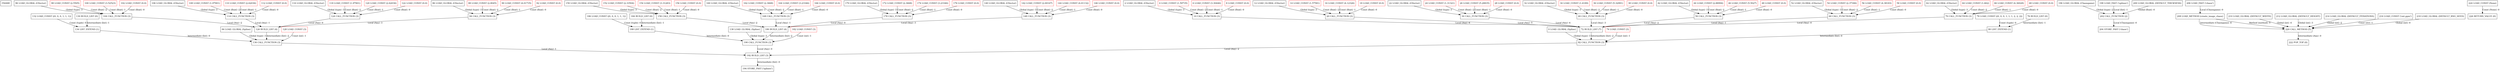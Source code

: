 digraph main { 
	node [shape=box];
	FRAME [label=FRAME];
	OP0 [label="0 LOAD_GLOBAL (Spline)" color="black"];
	OP2 [label="2 LOAD_GLOBAL (GVector)" color="black"];
	OP4 [label="4 LOAD_CONST (1.59735)" color="red"];
	OP6 [label="6 LOAD_CONST (3.30446)" color="red"];
	OP8 [label="8 LOAD_CONST (0.0)" color="red"];
	OP10 [label="10 CALL_FUNCTION (3)" color="black"];
	OP12 [label="12 LOAD_GLOBAL (GVector)" color="black"];
	OP14 [label="14 LOAD_CONST (1.57581)" color="red"];
	OP16 [label="16 LOAD_CONST (4.12326)" color="red"];
	OP18 [label="18 LOAD_CONST (0.0)" color="red"];
	OP20 [label="20 CALL_FUNCTION (3)" color="black"];
	OP22 [label="22 LOAD_GLOBAL (GVector)" color="black"];
	OP24 [label="24 LOAD_CONST (1.31321)" color="red"];
	OP26 [label="26 LOAD_CONST (5.28835)" color="red"];
	OP28 [label="28 LOAD_CONST (0.0)" color="red"];
	OP30 [label="30 CALL_FUNCTION (3)" color="black"];
	OP32 [label="32 LOAD_GLOBAL (GVector)" color="black"];
	OP34 [label="34 LOAD_CONST (1.6189)" color="red"];
	OP36 [label="36 LOAD_CONST (5.32991)" color="red"];
	OP38 [label="38 LOAD_CONST (0.0)" color="red"];
	OP40 [label="40 CALL_FUNCTION (3)" color="black"];
	OP42 [label="42 LOAD_GLOBAL (GVector)" color="black"];
	OP44 [label="44 LOAD_CONST (2.88994)" color="red"];
	OP46 [label="46 LOAD_CONST (5.5027)" color="red"];
	OP48 [label="48 LOAD_CONST (0.0)" color="red"];
	OP50 [label="50 CALL_FUNCTION (3)" color="black"];
	OP52 [label="52 LOAD_GLOBAL (GVector)" color="black"];
	OP54 [label="54 LOAD_CONST (2.37306)" color="red"];
	OP56 [label="56 LOAD_CONST (4.38183)" color="red"];
	OP58 [label="58 LOAD_CONST (0.0)" color="red"];
	OP60 [label="60 CALL_FUNCTION (3)" color="black"];
	OP62 [label="62 LOAD_GLOBAL (GVector)" color="black"];
	OP64 [label="64 LOAD_CONST (1.662)" color="red"];
	OP66 [label="66 LOAD_CONST (4.36028)" color="red"];
	OP68 [label="68 LOAD_CONST (0.0)" color="red"];
	OP70 [label="70 CALL_FUNCTION (3)" color="black"];
	OP72 [label="72 BUILD_LIST (7)" color="black"];
	OP74 [label="74 LOAD_CONST (3)" color="red"];
	OP76 [label="76 BUILD_LIST (0)" color="black"];
	OP78 [label="78 LOAD_CONST ((0, 0, 0, 1, 1, 1, 2, 2, 2))" color="black"];
	OP80 [label="80 LIST_EXTEND (1)" color="black"];
	OP82 [label="82 CALL_FUNCTION (3)" color="black"];
	OP84 [label="84 LOAD_GLOBAL (Spline)" color="black"];
	OP86 [label="86 LOAD_GLOBAL (GVector)" color="black"];
	OP88 [label="88 LOAD_CONST (2.8045)" color="red"];
	OP90 [label="90 LOAD_CONST (4.01735)" color="red"];
	OP92 [label="92 LOAD_CONST (0.0)" color="red"];
	OP94 [label="94 CALL_FUNCTION (3)" color="black"];
	OP96 [label="96 LOAD_GLOBAL (GVector)" color="black"];
	OP98 [label="98 LOAD_CONST (2.5505)" color="red"];
	OP100 [label="100 LOAD_CONST (3.52523)" color="red"];
	OP102 [label="102 LOAD_CONST (0.0)" color="red"];
	OP104 [label="104 CALL_FUNCTION (3)" color="black"];
	OP106 [label="106 LOAD_GLOBAL (GVector)" color="black"];
	OP108 [label="108 LOAD_CONST (1.97901)" color="red"];
	OP110 [label="110 LOAD_CONST (2.62036)" color="red"];
	OP112 [label="112 LOAD_CONST (0.0)" color="red"];
	OP114 [label="114 CALL_FUNCTION (3)" color="black"];
	OP116 [label="116 LOAD_GLOBAL (GVector)" color="black"];
	OP118 [label="118 LOAD_CONST (1.97901)" color="red"];
	OP120 [label="120 LOAD_CONST (2.62036)" color="red"];
	OP122 [label="122 LOAD_CONST (0.0)" color="red"];
	OP124 [label="124 CALL_FUNCTION (3)" color="black"];
	OP126 [label="126 BUILD_LIST (4)" color="black"];
	OP128 [label="128 LOAD_CONST (3)" color="red"];
	OP130 [label="130 BUILD_LIST (0)" color="black"];
	OP132 [label="132 LOAD_CONST ((0, 0, 0, 1, 1, 1))" color="black"];
	OP134 [label="134 LIST_EXTEND (1)" color="black"];
	OP136 [label="136 CALL_FUNCTION (3)" color="black"];
	OP138 [label="138 LOAD_GLOBAL (Spline)" color="black"];
	OP140 [label="140 LOAD_GLOBAL (GVector)" color="black"];
	OP142 [label="142 LOAD_CONST (2.00167)" color="red"];
	OP144 [label="144 LOAD_CONST (4.01132)" color="red"];
	OP146 [label="146 LOAD_CONST (0.0)" color="red"];
	OP148 [label="148 CALL_FUNCTION (3)" color="black"];
	OP150 [label="150 LOAD_GLOBAL (GVector)" color="black"];
	OP152 [label="152 LOAD_CONST (2.33504)" color="red"];
	OP154 [label="154 LOAD_CONST (3.31283)" color="red"];
	OP156 [label="156 LOAD_CONST (0.0)" color="red"];
	OP158 [label="158 CALL_FUNCTION (3)" color="black"];
	OP160 [label="160 LOAD_GLOBAL (GVector)" color="black"];
	OP162 [label="162 LOAD_CONST (2.3668)" color="red"];
	OP164 [label="164 LOAD_CONST (3.23346)" color="red"];
	OP166 [label="166 LOAD_CONST (0.0)" color="red"];
	OP168 [label="168 CALL_FUNCTION (3)" color="black"];
	OP170 [label="170 LOAD_GLOBAL (GVector)" color="black"];
	OP172 [label="172 LOAD_CONST (2.3668)" color="red"];
	OP174 [label="174 LOAD_CONST (3.23346)" color="red"];
	OP176 [label="176 LOAD_CONST (0.0)" color="red"];
	OP178 [label="178 CALL_FUNCTION (3)" color="black"];
	OP180 [label="180 BUILD_LIST (4)" color="black"];
	OP182 [label="182 LOAD_CONST (3)" color="red"];
	OP184 [label="184 BUILD_LIST (0)" color="black"];
	OP186 [label="186 LOAD_CONST ((0, 0, 0, 1, 1, 1))" color="black"];
	OP188 [label="188 LIST_EXTEND (1)" color="black"];
	OP190 [label="190 CALL_FUNCTION (3)" color="black"];
	OP192 [label="192 BUILD_LIST (3)" color="black"];
	OP194 [label="194 STORE_FAST ('splines')" color="black"];
	OP196 [label="196 LOAD_GLOBAL (Chaosgame)" color="black"];
	OP198 [label="198 LOAD_FAST ('splines')" color="black"];
	OP200 [label="200 LOAD_GLOBAL (DEFAULT_THICKNESS)" color="black"];
	OP202 [label="202 CALL_FUNCTION (2)" color="black"];
	OP204 [label="204 STORE_FAST ('chaos')" color="black"];
	OP206 [label="206 LOAD_FAST ('chaos')" color="black"];
	OP208 [label="208 LOAD_METHOD (create_image_chaos)" color="black"];
	OP210 [label="210 LOAD_GLOBAL (DEFAULT_WIDTH)" color="black"];
	OP212 [label="212 LOAD_GLOBAL (DEFAULT_HEIGHT)" color="black"];
	OP214 [label="214 LOAD_GLOBAL (DEFAULT_ITERATIONS)" color="black"];
	OP216 [label="216 LOAD_CONST ('out.ppm')" color="black"];
	OP218 [label="218 LOAD_GLOBAL (DEFAULT_RNG_SEED)" color="black"];
	OP220 [label="220 CALL_METHOD (5)" color="black"];
	OP222 [label="222 POP_TOP (0)" color="black"];
	OP224 [label="224 LOAD_CONST (None)" color="black"];
	OP226 [label="226 RETURN_VALUE (0)" color="black"];
	OP2 -> OP10 [label="Global (type) -3" color=black];
	OP4 -> OP10 [label="Const (float) -2" color=black];
	OP6 -> OP10 [label="Const (float) -1" color=black];
	OP8 -> OP10 [label="Const (float) -0" color=black];
	OP12 -> OP20 [label="Global (type) -3" color=black];
	OP14 -> OP20 [label="Const (float) -2" color=black];
	OP16 -> OP20 [label="Const (float) -1" color=black];
	OP18 -> OP20 [label="Const (float) -0" color=black];
	OP22 -> OP30 [label="Global (type) -3" color=black];
	OP24 -> OP30 [label="Const (float) -2" color=black];
	OP26 -> OP30 [label="Const (float) -1" color=black];
	OP28 -> OP30 [label="Const (float) -0" color=black];
	OP32 -> OP40 [label="Global (type) -3" color=black];
	OP34 -> OP40 [label="Const (float) -2" color=black];
	OP36 -> OP40 [label="Const (float) -1" color=black];
	OP38 -> OP40 [label="Const (float) -0" color=black];
	OP42 -> OP50 [label="Global (type) -3" color=black];
	OP44 -> OP50 [label="Const (float) -2" color=black];
	OP46 -> OP50 [label="Const (float) -1" color=black];
	OP48 -> OP50 [label="Const (float) -0" color=black];
	OP52 -> OP60 [label="Global (type) -3" color=black];
	OP54 -> OP60 [label="Const (float) -2" color=black];
	OP56 -> OP60 [label="Const (float) -1" color=black];
	OP58 -> OP60 [label="Const (float) -0" color=black];
	OP62 -> OP70 [label="Global (type) -3" color=black];
	OP64 -> OP70 [label="Const (float) -2" color=black];
	OP66 -> OP70 [label="Const (float) -1" color=black];
	OP68 -> OP70 [label="Const (float) -0" color=black];
	OP10 -> OP72 [label="Local (Any) -6" color=black];
	OP20 -> OP72 [label="Local (Any) -5" color=black];
	OP30 -> OP72 [label="Local (Any) -4" color=black];
	OP40 -> OP72 [label="Local (Any) -3" color=black];
	OP50 -> OP72 [label="Local (Any) -2" color=black];
	OP60 -> OP72 [label="Local (Any) -1" color=black];
	OP70 -> OP72 [label="Local (Any) -0" color=black];
	OP76 -> OP80 [label="Intermediate (list) -1" color=black];
	OP78 -> OP80 [label="Const (tuple) -0" color=black];
	OP0 -> OP82 [label="Global (type) -3" color=black];
	OP72 -> OP82 [label="Intermediate (list) -2" color=black];
	OP74 -> OP82 [label="Const (int) -1" color=black];
	OP80 -> OP82 [label="Intermediate (list) -0" color=black];
	OP86 -> OP94 [label="Global (type) -3" color=black];
	OP88 -> OP94 [label="Const (float) -2" color=black];
	OP90 -> OP94 [label="Const (float) -1" color=black];
	OP92 -> OP94 [label="Const (float) -0" color=black];
	OP96 -> OP104 [label="Global (type) -3" color=black];
	OP98 -> OP104 [label="Const (float) -2" color=black];
	OP100 -> OP104 [label="Const (float) -1" color=black];
	OP102 -> OP104 [label="Const (float) -0" color=black];
	OP106 -> OP114 [label="Global (type) -3" color=black];
	OP108 -> OP114 [label="Const (float) -2" color=black];
	OP110 -> OP114 [label="Const (float) -1" color=black];
	OP112 -> OP114 [label="Const (float) -0" color=black];
	OP116 -> OP124 [label="Global (type) -3" color=black];
	OP118 -> OP124 [label="Const (float) -2" color=black];
	OP120 -> OP124 [label="Const (float) -1" color=black];
	OP122 -> OP124 [label="Const (float) -0" color=black];
	OP94 -> OP126 [label="Local (Any) -3" color=black];
	OP104 -> OP126 [label="Local (Any) -2" color=black];
	OP114 -> OP126 [label="Local (Any) -1" color=black];
	OP124 -> OP126 [label="Local (Any) -0" color=black];
	OP130 -> OP134 [label="Intermediate (list) -1" color=black];
	OP132 -> OP134 [label="Const (tuple) -0" color=black];
	OP84 -> OP136 [label="Global (type) -3" color=black];
	OP126 -> OP136 [label="Intermediate (list) -2" color=black];
	OP128 -> OP136 [label="Const (int) -1" color=black];
	OP134 -> OP136 [label="Intermediate (list) -0" color=black];
	OP140 -> OP148 [label="Global (type) -3" color=black];
	OP142 -> OP148 [label="Const (float) -2" color=black];
	OP144 -> OP148 [label="Const (float) -1" color=black];
	OP146 -> OP148 [label="Const (float) -0" color=black];
	OP150 -> OP158 [label="Global (type) -3" color=black];
	OP152 -> OP158 [label="Const (float) -2" color=black];
	OP154 -> OP158 [label="Const (float) -1" color=black];
	OP156 -> OP158 [label="Const (float) -0" color=black];
	OP160 -> OP168 [label="Global (type) -3" color=black];
	OP162 -> OP168 [label="Const (float) -2" color=black];
	OP164 -> OP168 [label="Const (float) -1" color=black];
	OP166 -> OP168 [label="Const (float) -0" color=black];
	OP170 -> OP178 [label="Global (type) -3" color=black];
	OP172 -> OP178 [label="Const (float) -2" color=black];
	OP174 -> OP178 [label="Const (float) -1" color=black];
	OP176 -> OP178 [label="Const (float) -0" color=black];
	OP148 -> OP180 [label="Local (Any) -3" color=black];
	OP158 -> OP180 [label="Local (Any) -2" color=black];
	OP168 -> OP180 [label="Local (Any) -1" color=black];
	OP178 -> OP180 [label="Local (Any) -0" color=black];
	OP184 -> OP188 [label="Intermediate (list) -1" color=black];
	OP186 -> OP188 [label="Const (tuple) -0" color=black];
	OP138 -> OP190 [label="Global (type) -3" color=black];
	OP180 -> OP190 [label="Intermediate (list) -2" color=black];
	OP182 -> OP190 [label="Const (int) -1" color=black];
	OP188 -> OP190 [label="Intermediate (list) -0" color=black];
	OP82 -> OP192 [label="Local (Any) -2" color=black];
	OP136 -> OP192 [label="Local (Any) -1" color=black];
	OP190 -> OP192 [label="Local (Any) -0" color=black];
	OP192 -> OP194 [label="Intermediate (list) -0" color=black];
	OP196 -> OP202 [label="Global (type) -2" color=black];
	OP198 -> OP202 [label="Local (list) -1" color=black];
	OP200 -> OP202 [label="Global (float) -0" color=black];
	OP202 -> OP204 [label="Local (Chaosgame) -0" color=black];
	OP206 -> OP208 [label="Local (Chaosgame) -0" color=black];
	OP208 -> OP220 [label="Intermediate (Chaosgame) -6" color=black];
	OP208 -> OP220 [label="Method (method) -5" color=black];
	OP210 -> OP220 [label="Global (int) -4" color=black];
	OP212 -> OP220 [label="Global (int) -3" color=black];
	OP214 -> OP220 [label="Global (int) -2" color=black];
	OP216 -> OP220 [label="Const (str) -1" color=black];
	OP218 -> OP220 [label="Global (int) -0" color=black];
	OP220 -> OP222 [label="Intermediate (Any) -0" color=black];
	OP224 -> OP226 [label="Const (None) -0" color=black];
}
